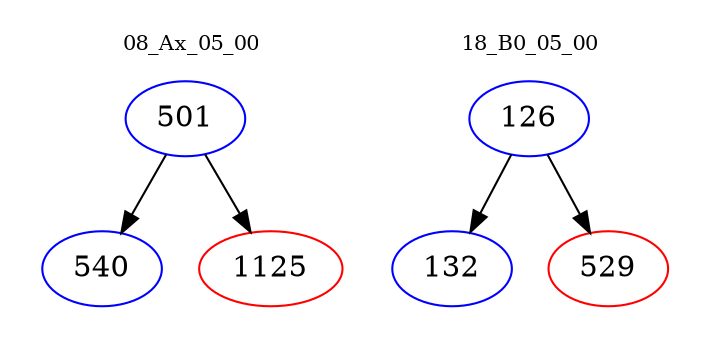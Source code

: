 digraph{
subgraph cluster_0 {
color = white
label = "08_Ax_05_00";
fontsize=10;
T0_501 [label="501", color="blue"]
T0_501 -> T0_540 [color="black"]
T0_540 [label="540", color="blue"]
T0_501 -> T0_1125 [color="black"]
T0_1125 [label="1125", color="red"]
}
subgraph cluster_1 {
color = white
label = "18_B0_05_00";
fontsize=10;
T1_126 [label="126", color="blue"]
T1_126 -> T1_132 [color="black"]
T1_132 [label="132", color="blue"]
T1_126 -> T1_529 [color="black"]
T1_529 [label="529", color="red"]
}
}
